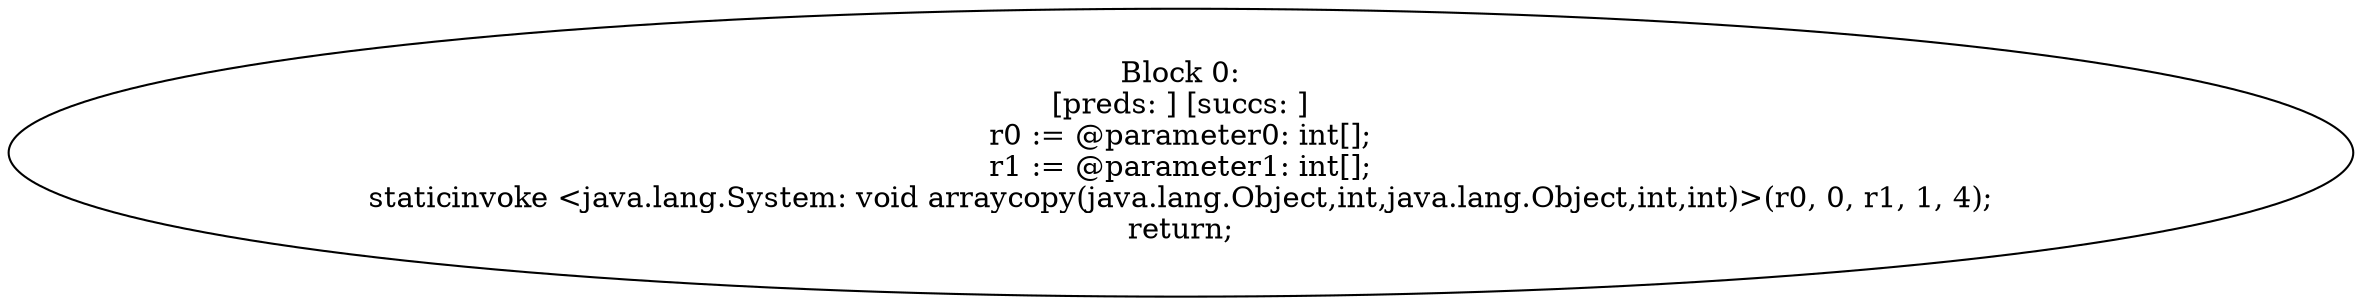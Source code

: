 digraph "unitGraph" {
    "Block 0:
[preds: ] [succs: ]
r0 := @parameter0: int[];
r1 := @parameter1: int[];
staticinvoke <java.lang.System: void arraycopy(java.lang.Object,int,java.lang.Object,int,int)>(r0, 0, r1, 1, 4);
return;
"
}
